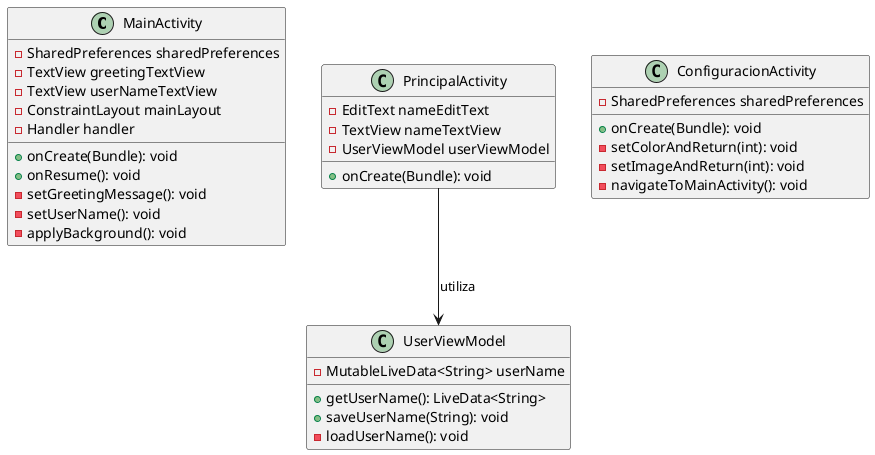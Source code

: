 @startuml
' Definir las clases principales

class MainActivity {
    - SharedPreferences sharedPreferences
    - TextView greetingTextView
    - TextView userNameTextView
    - ConstraintLayout mainLayout
    - Handler handler
    + onCreate(Bundle): void
    + onResume(): void
    - setGreetingMessage(): void
    - setUserName(): void
    - applyBackground(): void
}

class PrincipalActivity {
    - EditText nameEditText
    - TextView nameTextView
    - UserViewModel userViewModel
    + onCreate(Bundle): void
}

class ConfiguracionActivity {
    - SharedPreferences sharedPreferences
    + onCreate(Bundle): void
    - setColorAndReturn(int): void
    - setImageAndReturn(int): void
    - navigateToMainActivity(): void
}

class UserViewModel {
    - MutableLiveData<String> userName
    + getUserName(): LiveData<String>
    + saveUserName(String): void
    - loadUserName(): void
}

' Definir relaciones entre las clases

PrincipalActivity --> UserViewModel : utiliza

@enduml
